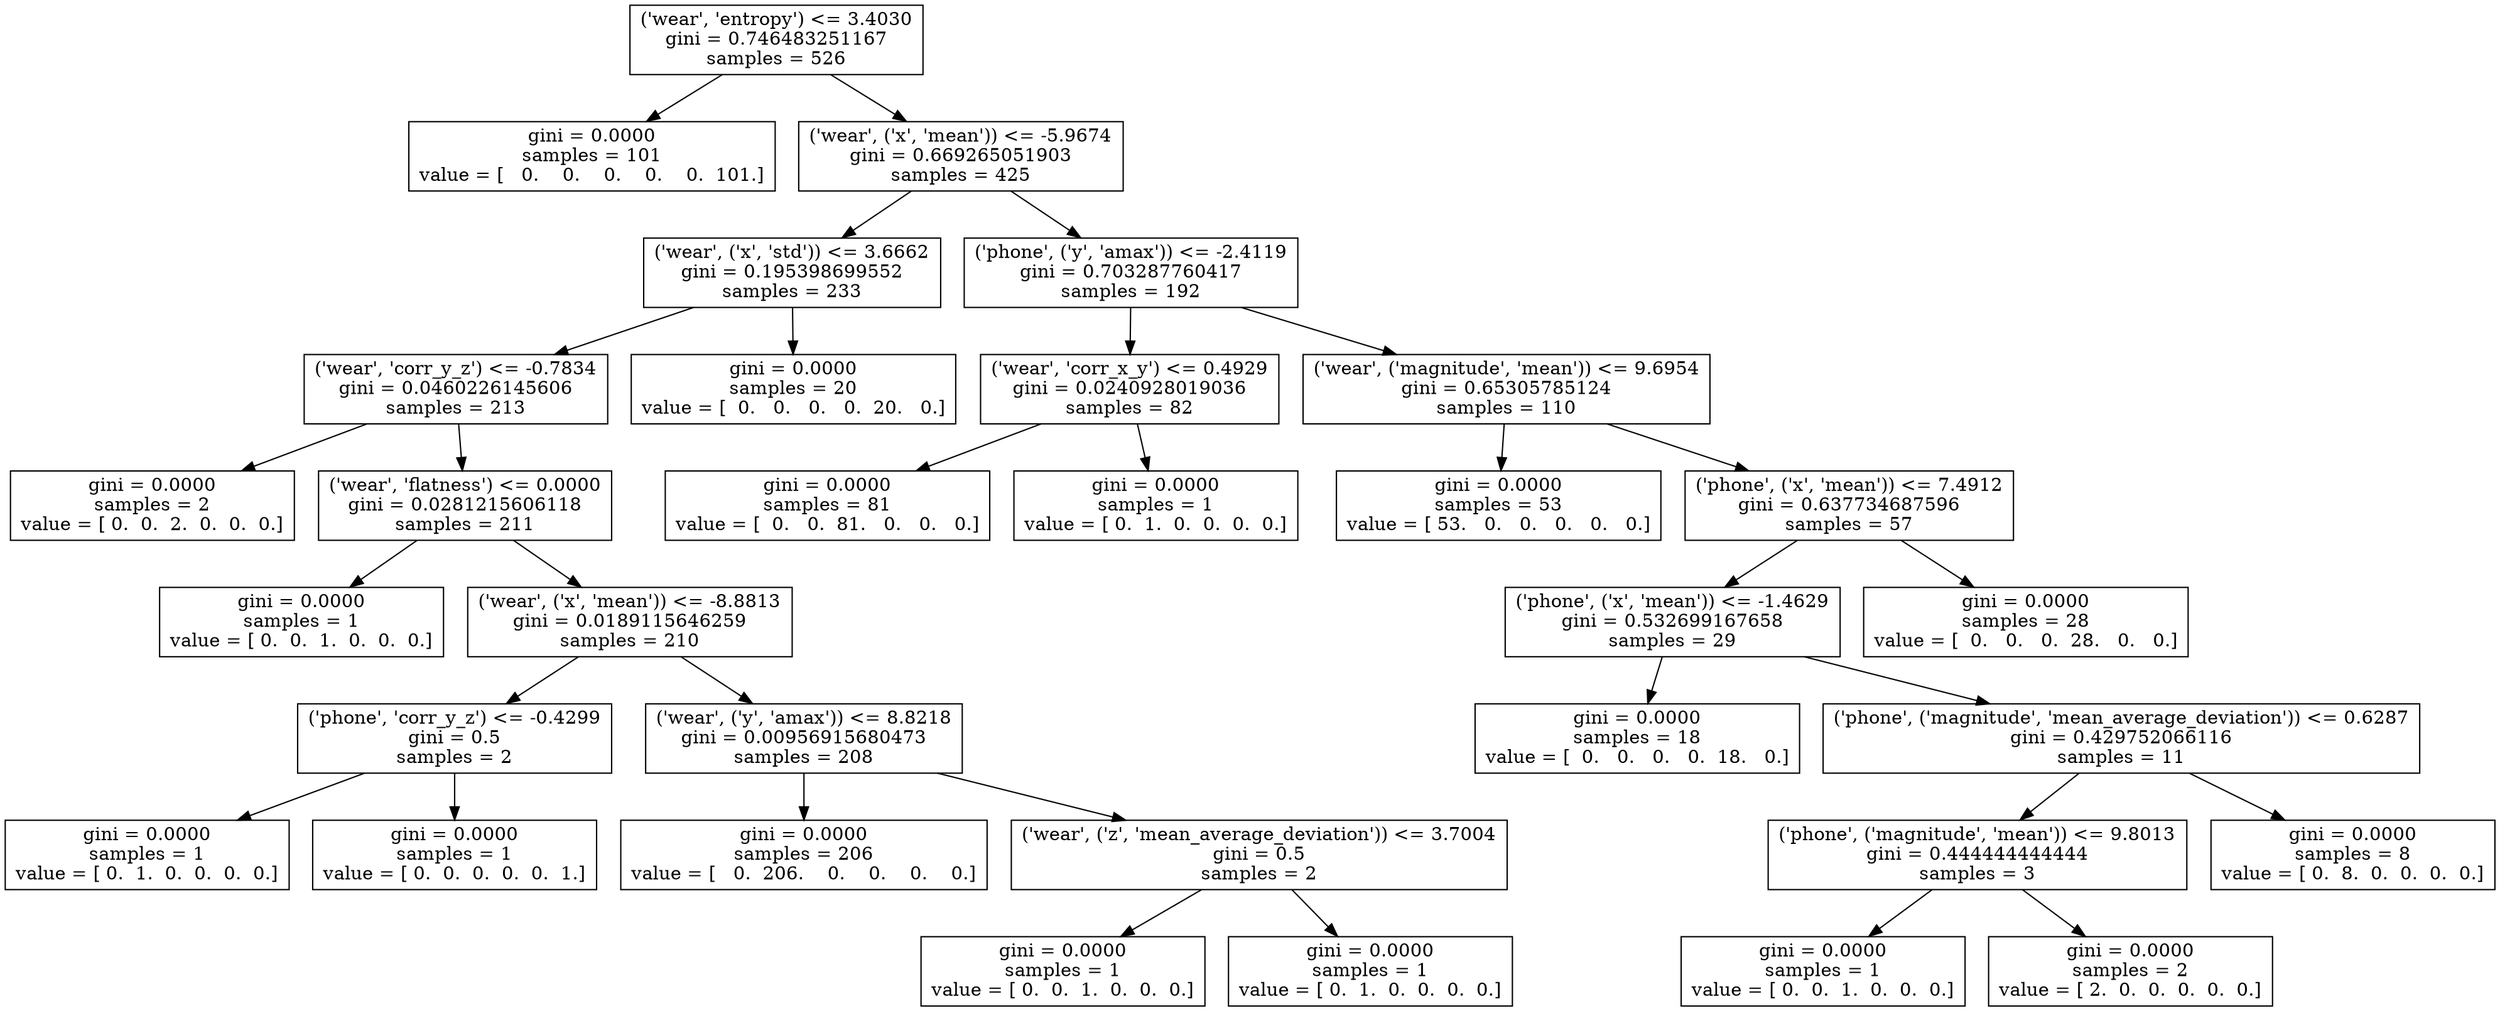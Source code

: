 digraph Tree {
0 [label="('wear', 'entropy') <= 3.4030\ngini = 0.746483251167\nsamples = 526", shape="box"] ;
1 [label="gini = 0.0000\nsamples = 101\nvalue = [   0.    0.    0.    0.    0.  101.]", shape="box"] ;
0 -> 1 ;
2 [label="('wear', ('x', 'mean')) <= -5.9674\ngini = 0.669265051903\nsamples = 425", shape="box"] ;
0 -> 2 ;
3 [label="('wear', ('x', 'std')) <= 3.6662\ngini = 0.195398699552\nsamples = 233", shape="box"] ;
2 -> 3 ;
4 [label="('wear', 'corr_y_z') <= -0.7834\ngini = 0.0460226145606\nsamples = 213", shape="box"] ;
3 -> 4 ;
5 [label="gini = 0.0000\nsamples = 2\nvalue = [ 0.  0.  2.  0.  0.  0.]", shape="box"] ;
4 -> 5 ;
6 [label="('wear', 'flatness') <= 0.0000\ngini = 0.0281215606118\nsamples = 211", shape="box"] ;
4 -> 6 ;
7 [label="gini = 0.0000\nsamples = 1\nvalue = [ 0.  0.  1.  0.  0.  0.]", shape="box"] ;
6 -> 7 ;
8 [label="('wear', ('x', 'mean')) <= -8.8813\ngini = 0.0189115646259\nsamples = 210", shape="box"] ;
6 -> 8 ;
9 [label="('phone', 'corr_y_z') <= -0.4299\ngini = 0.5\nsamples = 2", shape="box"] ;
8 -> 9 ;
10 [label="gini = 0.0000\nsamples = 1\nvalue = [ 0.  1.  0.  0.  0.  0.]", shape="box"] ;
9 -> 10 ;
11 [label="gini = 0.0000\nsamples = 1\nvalue = [ 0.  0.  0.  0.  0.  1.]", shape="box"] ;
9 -> 11 ;
12 [label="('wear', ('y', 'amax')) <= 8.8218\ngini = 0.00956915680473\nsamples = 208", shape="box"] ;
8 -> 12 ;
13 [label="gini = 0.0000\nsamples = 206\nvalue = [   0.  206.    0.    0.    0.    0.]", shape="box"] ;
12 -> 13 ;
14 [label="('wear', ('z', 'mean_average_deviation')) <= 3.7004\ngini = 0.5\nsamples = 2", shape="box"] ;
12 -> 14 ;
15 [label="gini = 0.0000\nsamples = 1\nvalue = [ 0.  0.  1.  0.  0.  0.]", shape="box"] ;
14 -> 15 ;
16 [label="gini = 0.0000\nsamples = 1\nvalue = [ 0.  1.  0.  0.  0.  0.]", shape="box"] ;
14 -> 16 ;
17 [label="gini = 0.0000\nsamples = 20\nvalue = [  0.   0.   0.   0.  20.   0.]", shape="box"] ;
3 -> 17 ;
18 [label="('phone', ('y', 'amax')) <= -2.4119\ngini = 0.703287760417\nsamples = 192", shape="box"] ;
2 -> 18 ;
19 [label="('wear', 'corr_x_y') <= 0.4929\ngini = 0.0240928019036\nsamples = 82", shape="box"] ;
18 -> 19 ;
20 [label="gini = 0.0000\nsamples = 81\nvalue = [  0.   0.  81.   0.   0.   0.]", shape="box"] ;
19 -> 20 ;
21 [label="gini = 0.0000\nsamples = 1\nvalue = [ 0.  1.  0.  0.  0.  0.]", shape="box"] ;
19 -> 21 ;
22 [label="('wear', ('magnitude', 'mean')) <= 9.6954\ngini = 0.65305785124\nsamples = 110", shape="box"] ;
18 -> 22 ;
23 [label="gini = 0.0000\nsamples = 53\nvalue = [ 53.   0.   0.   0.   0.   0.]", shape="box"] ;
22 -> 23 ;
24 [label="('phone', ('x', 'mean')) <= 7.4912\ngini = 0.637734687596\nsamples = 57", shape="box"] ;
22 -> 24 ;
25 [label="('phone', ('x', 'mean')) <= -1.4629\ngini = 0.532699167658\nsamples = 29", shape="box"] ;
24 -> 25 ;
26 [label="gini = 0.0000\nsamples = 18\nvalue = [  0.   0.   0.   0.  18.   0.]", shape="box"] ;
25 -> 26 ;
27 [label="('phone', ('magnitude', 'mean_average_deviation')) <= 0.6287\ngini = 0.429752066116\nsamples = 11", shape="box"] ;
25 -> 27 ;
28 [label="('phone', ('magnitude', 'mean')) <= 9.8013\ngini = 0.444444444444\nsamples = 3", shape="box"] ;
27 -> 28 ;
29 [label="gini = 0.0000\nsamples = 1\nvalue = [ 0.  0.  1.  0.  0.  0.]", shape="box"] ;
28 -> 29 ;
30 [label="gini = 0.0000\nsamples = 2\nvalue = [ 2.  0.  0.  0.  0.  0.]", shape="box"] ;
28 -> 30 ;
31 [label="gini = 0.0000\nsamples = 8\nvalue = [ 0.  8.  0.  0.  0.  0.]", shape="box"] ;
27 -> 31 ;
32 [label="gini = 0.0000\nsamples = 28\nvalue = [  0.   0.   0.  28.   0.   0.]", shape="box"] ;
24 -> 32 ;
}
